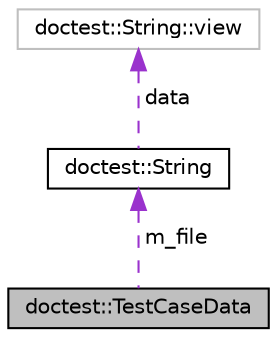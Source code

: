 digraph "doctest::TestCaseData"
{
 // LATEX_PDF_SIZE
  edge [fontname="Helvetica",fontsize="10",labelfontname="Helvetica",labelfontsize="10"];
  node [fontname="Helvetica",fontsize="10",shape=record];
  Node1 [label="doctest::TestCaseData",height=0.2,width=0.4,color="black", fillcolor="grey75", style="filled", fontcolor="black",tooltip=" "];
  Node2 -> Node1 [dir="back",color="darkorchid3",fontsize="10",style="dashed",label=" m_file" ];
  Node2 [label="doctest::String",height=0.2,width=0.4,color="black", fillcolor="white", style="filled",URL="$classdoctest_1_1String.html",tooltip=" "];
  Node3 -> Node2 [dir="back",color="darkorchid3",fontsize="10",style="dashed",label=" data" ];
  Node3 [label="doctest::String::view",height=0.2,width=0.4,color="grey75", fillcolor="white", style="filled",tooltip="OCLINT avoid private static members."];
}
